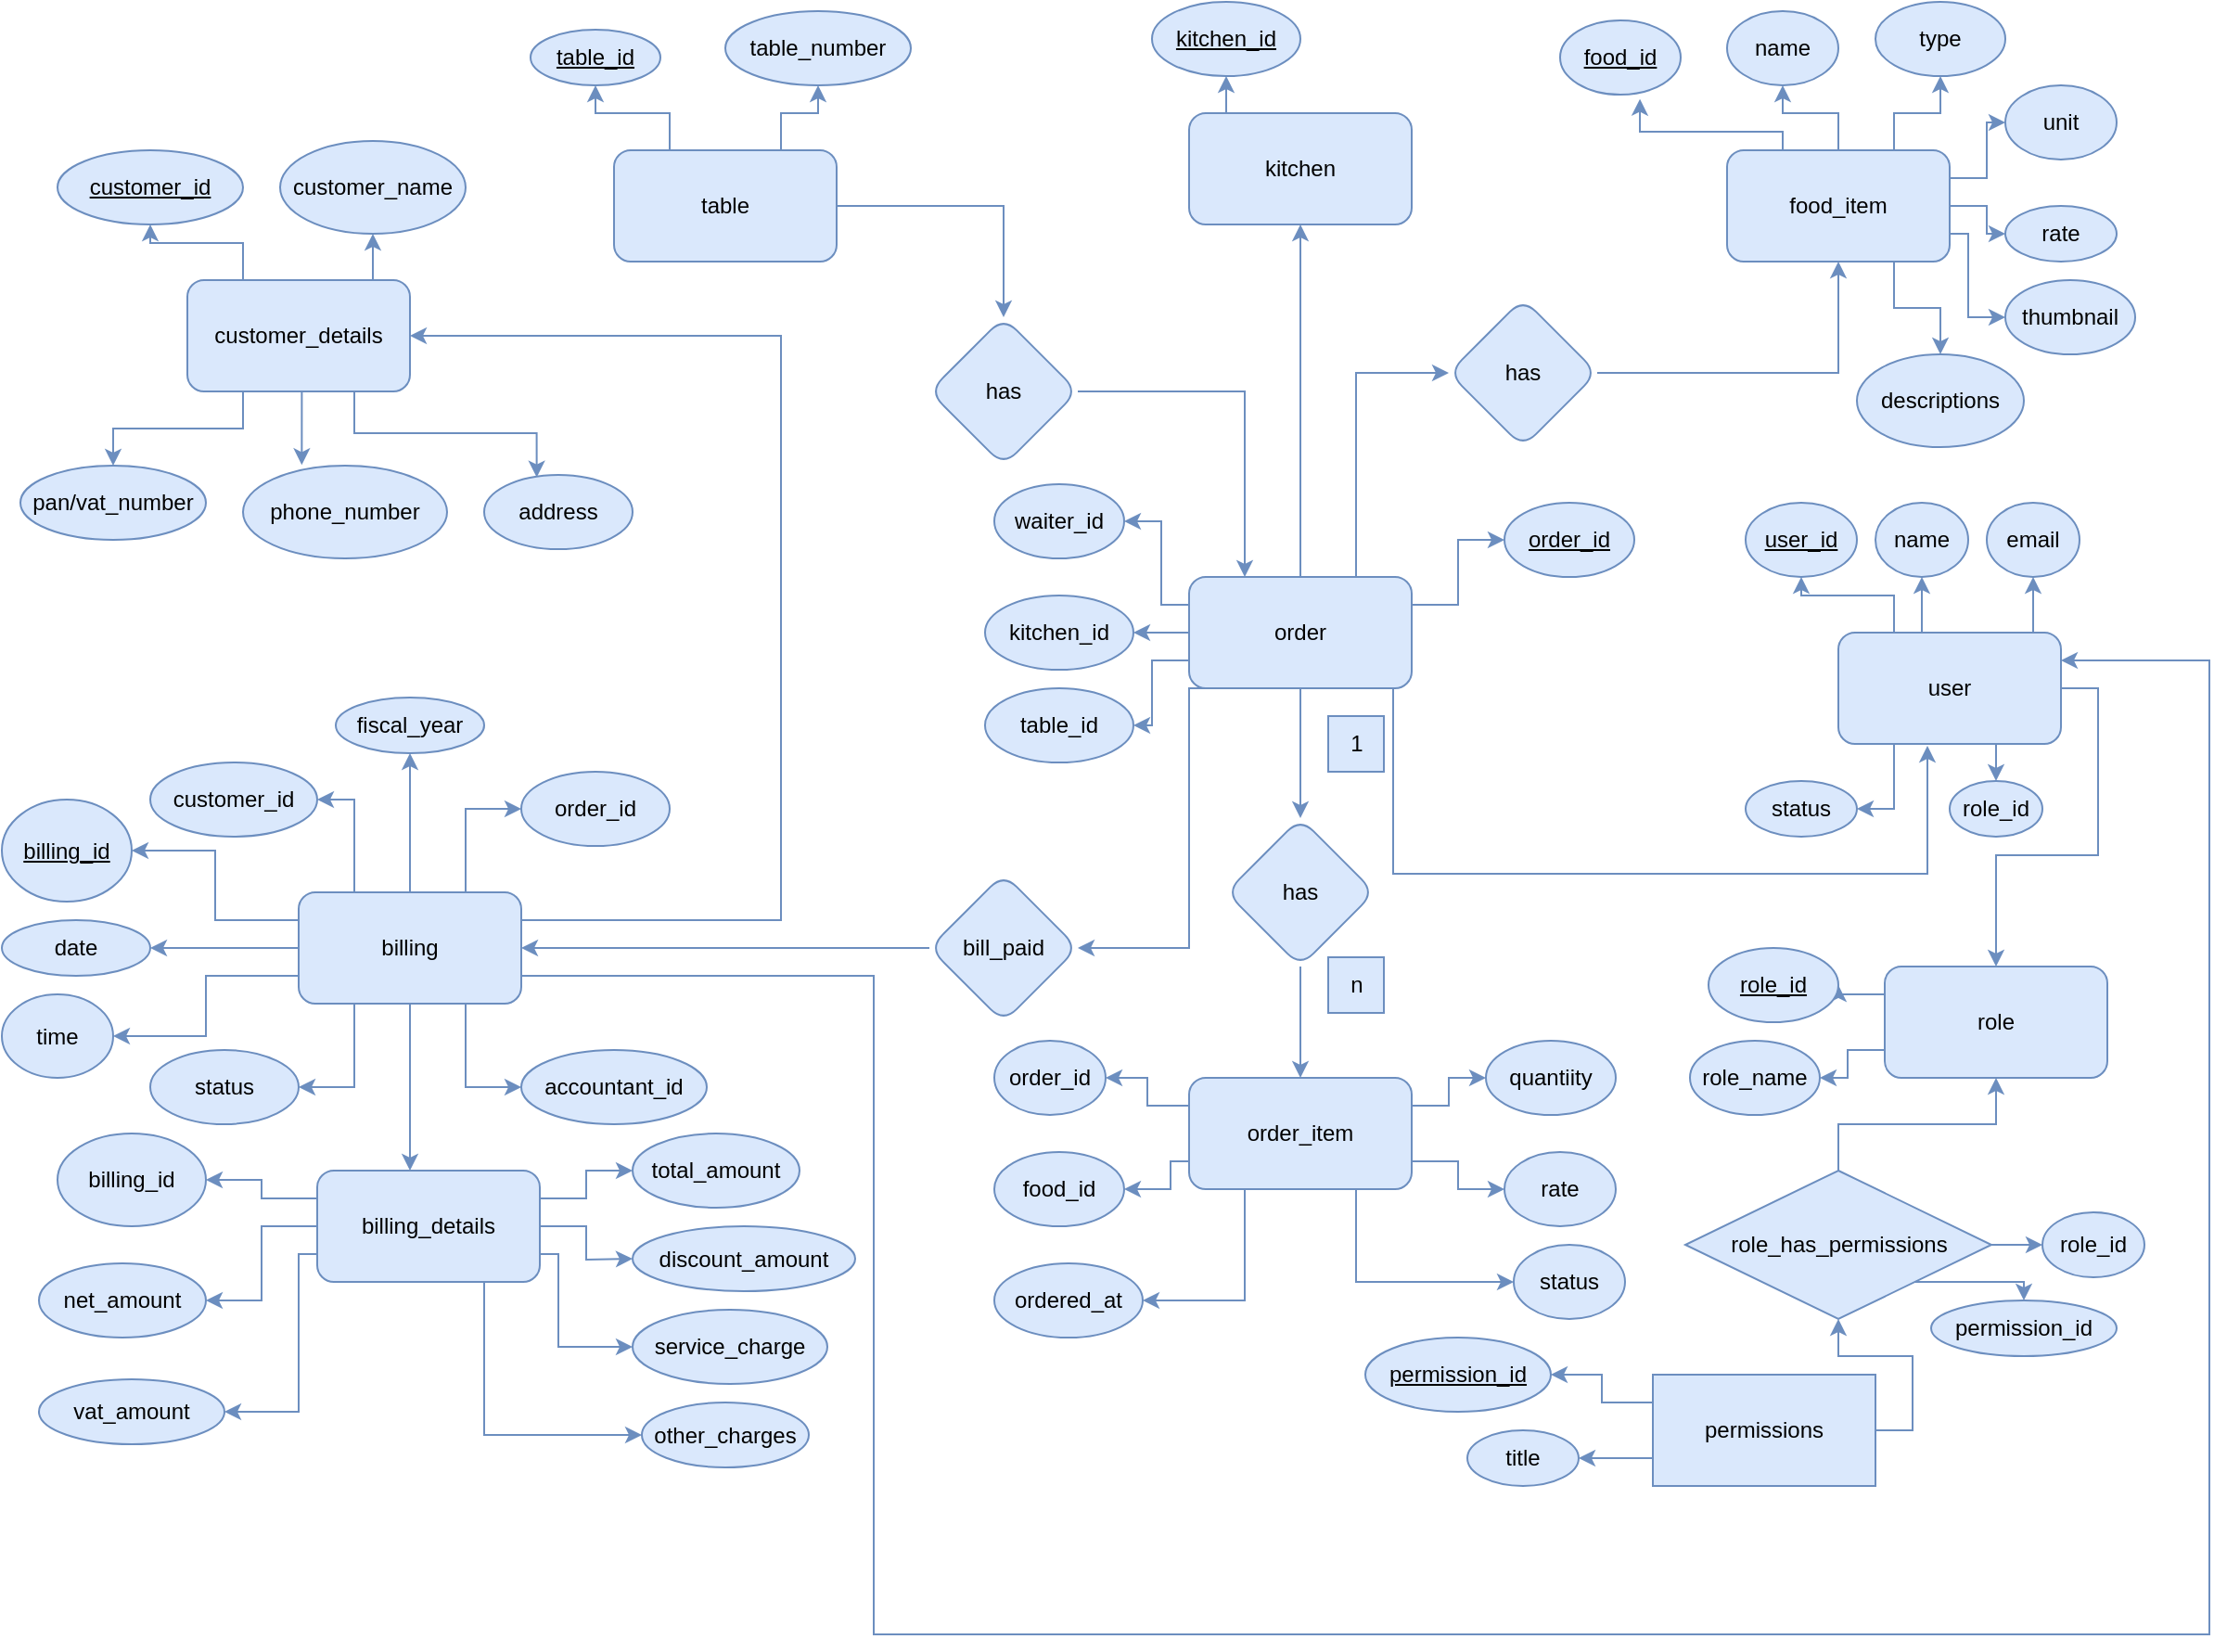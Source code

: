 <mxfile version="20.6.0" type="github"><diagram id="MU0XNPuz03v-XA5xe_xy" name="Page-1"><mxGraphModel dx="1108" dy="460" grid="1" gridSize="10" guides="1" tooltips="1" connect="1" arrows="1" fold="1" page="1" pageScale="1" pageWidth="1600" pageHeight="1200" math="0" shadow="0"><root><mxCell id="0"/><mxCell id="1" parent="0"/><mxCell id="Fu2pBDWfInjRwk7m9UUe-51" value="" style="edgeStyle=orthogonalEdgeStyle;rounded=0;orthogonalLoop=1;jettySize=auto;html=1;fillColor=#dae8fc;strokeColor=#6C8EBF;fontColor=#000000;" parent="1" source="Fu2pBDWfInjRwk7m9UUe-4" target="Fu2pBDWfInjRwk7m9UUe-50" edge="1"><mxGeometry relative="1" as="geometry"/></mxCell><mxCell id="Fu2pBDWfInjRwk7m9UUe-151" style="edgeStyle=orthogonalEdgeStyle;rounded=0;orthogonalLoop=1;jettySize=auto;html=1;exitX=0.25;exitY=0;exitDx=0;exitDy=0;entryX=0.5;entryY=1;entryDx=0;entryDy=0;fillColor=#dae8fc;strokeColor=#6C8EBF;fontColor=#000000;" parent="1" source="Fu2pBDWfInjRwk7m9UUe-4" target="Fu2pBDWfInjRwk7m9UUe-148" edge="1"><mxGeometry relative="1" as="geometry"/></mxCell><mxCell id="Fu2pBDWfInjRwk7m9UUe-154" style="edgeStyle=orthogonalEdgeStyle;rounded=0;orthogonalLoop=1;jettySize=auto;html=1;exitX=0.75;exitY=0;exitDx=0;exitDy=0;entryX=0.5;entryY=1;entryDx=0;entryDy=0;fillColor=#dae8fc;strokeColor=#6C8EBF;fontColor=#000000;" parent="1" source="Fu2pBDWfInjRwk7m9UUe-4" target="Fu2pBDWfInjRwk7m9UUe-150" edge="1"><mxGeometry relative="1" as="geometry"/></mxCell><mxCell id="Fu2pBDWfInjRwk7m9UUe-4" value="table" style="rounded=1;whiteSpace=wrap;html=1;fillColor=#dae8fc;strokeColor=#6C8EBF;fontColor=#000000;" parent="1" vertex="1"><mxGeometry x="540" y="290" width="120" height="60" as="geometry"/></mxCell><mxCell id="Fu2pBDWfInjRwk7m9UUe-156" style="edgeStyle=orthogonalEdgeStyle;rounded=0;orthogonalLoop=1;jettySize=auto;html=1;exitX=0.25;exitY=0;exitDx=0;exitDy=0;entryX=0.5;entryY=1;entryDx=0;entryDy=0;fillColor=#dae8fc;strokeColor=#6C8EBF;fontColor=#000000;" parent="1" source="Fu2pBDWfInjRwk7m9UUe-5" target="Fu2pBDWfInjRwk7m9UUe-155" edge="1"><mxGeometry relative="1" as="geometry"/></mxCell><mxCell id="Fu2pBDWfInjRwk7m9UUe-5" value="kitchen" style="rounded=1;whiteSpace=wrap;html=1;fillColor=#dae8fc;strokeColor=#6C8EBF;fontColor=#000000;" parent="1" vertex="1"><mxGeometry x="850" y="270" width="120" height="60" as="geometry"/></mxCell><mxCell id="Fu2pBDWfInjRwk7m9UUe-164" style="edgeStyle=orthogonalEdgeStyle;rounded=0;orthogonalLoop=1;jettySize=auto;html=1;exitX=0.25;exitY=0;exitDx=0;exitDy=0;entryX=0.662;entryY=1.058;entryDx=0;entryDy=0;entryPerimeter=0;fillColor=#dae8fc;strokeColor=#6C8EBF;fontColor=#000000;" parent="1" source="Fu2pBDWfInjRwk7m9UUe-6" target="Fu2pBDWfInjRwk7m9UUe-157" edge="1"><mxGeometry relative="1" as="geometry"><Array as="points"><mxPoint x="1170" y="280"/><mxPoint x="1093" y="280"/></Array></mxGeometry></mxCell><mxCell id="Fu2pBDWfInjRwk7m9UUe-166" style="edgeStyle=orthogonalEdgeStyle;rounded=0;orthogonalLoop=1;jettySize=auto;html=1;exitX=0.5;exitY=0;exitDx=0;exitDy=0;entryX=0.5;entryY=1;entryDx=0;entryDy=0;fillColor=#dae8fc;strokeColor=#6C8EBF;fontColor=#000000;" parent="1" source="Fu2pBDWfInjRwk7m9UUe-6" target="Fu2pBDWfInjRwk7m9UUe-158" edge="1"><mxGeometry relative="1" as="geometry"/></mxCell><mxCell id="Fu2pBDWfInjRwk7m9UUe-167" style="edgeStyle=orthogonalEdgeStyle;rounded=0;orthogonalLoop=1;jettySize=auto;html=1;exitX=0.75;exitY=0;exitDx=0;exitDy=0;entryX=0.5;entryY=1;entryDx=0;entryDy=0;fillColor=#dae8fc;strokeColor=#6C8EBF;fontColor=#000000;" parent="1" source="Fu2pBDWfInjRwk7m9UUe-6" target="Fu2pBDWfInjRwk7m9UUe-159" edge="1"><mxGeometry relative="1" as="geometry"/></mxCell><mxCell id="Fu2pBDWfInjRwk7m9UUe-168" style="edgeStyle=orthogonalEdgeStyle;rounded=0;orthogonalLoop=1;jettySize=auto;html=1;exitX=1;exitY=0.25;exitDx=0;exitDy=0;entryX=0;entryY=0.5;entryDx=0;entryDy=0;fillColor=#dae8fc;strokeColor=#6C8EBF;fontColor=#000000;" parent="1" source="Fu2pBDWfInjRwk7m9UUe-6" target="Fu2pBDWfInjRwk7m9UUe-160" edge="1"><mxGeometry relative="1" as="geometry"/></mxCell><mxCell id="Fu2pBDWfInjRwk7m9UUe-169" style="edgeStyle=orthogonalEdgeStyle;rounded=0;orthogonalLoop=1;jettySize=auto;html=1;exitX=1;exitY=0.5;exitDx=0;exitDy=0;fillColor=#dae8fc;strokeColor=#6C8EBF;fontColor=#000000;" parent="1" source="Fu2pBDWfInjRwk7m9UUe-6" target="Fu2pBDWfInjRwk7m9UUe-161" edge="1"><mxGeometry relative="1" as="geometry"/></mxCell><mxCell id="Fu2pBDWfInjRwk7m9UUe-170" style="edgeStyle=orthogonalEdgeStyle;rounded=0;orthogonalLoop=1;jettySize=auto;html=1;exitX=1;exitY=0.75;exitDx=0;exitDy=0;entryX=0;entryY=0.5;entryDx=0;entryDy=0;fillColor=#dae8fc;strokeColor=#6C8EBF;fontColor=#000000;" parent="1" source="Fu2pBDWfInjRwk7m9UUe-6" target="Fu2pBDWfInjRwk7m9UUe-162" edge="1"><mxGeometry relative="1" as="geometry"><Array as="points"><mxPoint x="1270" y="335"/><mxPoint x="1270" y="380"/></Array></mxGeometry></mxCell><mxCell id="Fu2pBDWfInjRwk7m9UUe-171" style="edgeStyle=orthogonalEdgeStyle;rounded=0;orthogonalLoop=1;jettySize=auto;html=1;exitX=0.75;exitY=1;exitDx=0;exitDy=0;entryX=0.5;entryY=0;entryDx=0;entryDy=0;fillColor=#dae8fc;strokeColor=#6C8EBF;fontColor=#000000;" parent="1" source="Fu2pBDWfInjRwk7m9UUe-6" target="Fu2pBDWfInjRwk7m9UUe-163" edge="1"><mxGeometry relative="1" as="geometry"/></mxCell><mxCell id="Fu2pBDWfInjRwk7m9UUe-6" value="food_item" style="rounded=1;whiteSpace=wrap;html=1;fillColor=#dae8fc;strokeColor=#6C8EBF;fontColor=#000000;" parent="1" vertex="1"><mxGeometry x="1140" y="290" width="120" height="60" as="geometry"/></mxCell><mxCell id="Fu2pBDWfInjRwk7m9UUe-10" value="" style="edgeStyle=orthogonalEdgeStyle;rounded=0;orthogonalLoop=1;jettySize=auto;html=1;fillColor=#dae8fc;strokeColor=#6C8EBF;fontColor=#000000;" parent="1" source="Fu2pBDWfInjRwk7m9UUe-7" target="Fu2pBDWfInjRwk7m9UUe-9" edge="1"><mxGeometry relative="1" as="geometry"/></mxCell><mxCell id="Fu2pBDWfInjRwk7m9UUe-33" style="edgeStyle=orthogonalEdgeStyle;rounded=0;orthogonalLoop=1;jettySize=auto;html=1;exitX=0;exitY=0.25;exitDx=0;exitDy=0;entryX=1;entryY=0.5;entryDx=0;entryDy=0;fillColor=#dae8fc;strokeColor=#6C8EBF;fontColor=#000000;" parent="1" source="Fu2pBDWfInjRwk7m9UUe-7" target="Fu2pBDWfInjRwk7m9UUe-16" edge="1"><mxGeometry relative="1" as="geometry"><Array as="points"><mxPoint x="835" y="535"/><mxPoint x="835" y="490"/></Array></mxGeometry></mxCell><mxCell id="Fu2pBDWfInjRwk7m9UUe-34" style="edgeStyle=orthogonalEdgeStyle;rounded=0;orthogonalLoop=1;jettySize=auto;html=1;exitX=0;exitY=0.5;exitDx=0;exitDy=0;entryX=1;entryY=0.5;entryDx=0;entryDy=0;fillColor=#dae8fc;strokeColor=#6C8EBF;fontColor=#000000;" parent="1" source="Fu2pBDWfInjRwk7m9UUe-7" target="Fu2pBDWfInjRwk7m9UUe-15" edge="1"><mxGeometry relative="1" as="geometry"/></mxCell><mxCell id="Fu2pBDWfInjRwk7m9UUe-35" style="edgeStyle=orthogonalEdgeStyle;rounded=0;orthogonalLoop=1;jettySize=auto;html=1;exitX=0;exitY=0.75;exitDx=0;exitDy=0;entryX=1;entryY=0.5;entryDx=0;entryDy=0;fillColor=#dae8fc;strokeColor=#6C8EBF;fontColor=#000000;" parent="1" source="Fu2pBDWfInjRwk7m9UUe-7" target="Fu2pBDWfInjRwk7m9UUe-14" edge="1"><mxGeometry relative="1" as="geometry"/></mxCell><mxCell id="Fu2pBDWfInjRwk7m9UUe-39" style="edgeStyle=orthogonalEdgeStyle;rounded=0;orthogonalLoop=1;jettySize=auto;html=1;exitX=1;exitY=0.25;exitDx=0;exitDy=0;entryX=0;entryY=0.5;entryDx=0;entryDy=0;fillColor=#dae8fc;strokeColor=#6C8EBF;fontColor=#000000;" parent="1" source="Fu2pBDWfInjRwk7m9UUe-7" target="Fu2pBDWfInjRwk7m9UUe-38" edge="1"><mxGeometry relative="1" as="geometry"/></mxCell><mxCell id="Fu2pBDWfInjRwk7m9UUe-44" style="edgeStyle=orthogonalEdgeStyle;rounded=0;orthogonalLoop=1;jettySize=auto;html=1;exitX=0.5;exitY=0;exitDx=0;exitDy=0;fillColor=#dae8fc;strokeColor=#6C8EBF;fontColor=#000000;" parent="1" source="Fu2pBDWfInjRwk7m9UUe-7" target="Fu2pBDWfInjRwk7m9UUe-5" edge="1"><mxGeometry relative="1" as="geometry"/></mxCell><mxCell id="Fu2pBDWfInjRwk7m9UUe-57" style="edgeStyle=orthogonalEdgeStyle;rounded=0;orthogonalLoop=1;jettySize=auto;html=1;exitX=0.75;exitY=0;exitDx=0;exitDy=0;fillColor=#dae8fc;strokeColor=#6C8EBF;fontColor=#000000;" parent="1" source="Fu2pBDWfInjRwk7m9UUe-7" target="Fu2pBDWfInjRwk7m9UUe-55" edge="1"><mxGeometry relative="1" as="geometry"><Array as="points"><mxPoint x="940" y="410"/></Array></mxGeometry></mxCell><mxCell id="Fu2pBDWfInjRwk7m9UUe-59" style="edgeStyle=orthogonalEdgeStyle;rounded=0;orthogonalLoop=1;jettySize=auto;html=1;exitX=0.75;exitY=1;exitDx=0;exitDy=0;entryX=0.4;entryY=1.017;entryDx=0;entryDy=0;entryPerimeter=0;fillColor=#dae8fc;strokeColor=#6C8EBF;fontColor=#000000;" parent="1" source="Fu2pBDWfInjRwk7m9UUe-7" target="Fu2pBDWfInjRwk7m9UUe-46" edge="1"><mxGeometry relative="1" as="geometry"><Array as="points"><mxPoint x="960" y="580"/><mxPoint x="960" y="680"/><mxPoint x="1248" y="680"/></Array></mxGeometry></mxCell><mxCell id="Fu2pBDWfInjRwk7m9UUe-89" style="edgeStyle=orthogonalEdgeStyle;rounded=0;orthogonalLoop=1;jettySize=auto;html=1;exitX=0.25;exitY=1;exitDx=0;exitDy=0;entryX=1;entryY=0.5;entryDx=0;entryDy=0;fillColor=#dae8fc;strokeColor=#6C8EBF;fontColor=#000000;" parent="1" source="Fu2pBDWfInjRwk7m9UUe-7" target="Fu2pBDWfInjRwk7m9UUe-87" edge="1"><mxGeometry relative="1" as="geometry"><Array as="points"><mxPoint x="850" y="580"/><mxPoint x="850" y="720"/></Array></mxGeometry></mxCell><mxCell id="Fu2pBDWfInjRwk7m9UUe-7" value="order" style="rounded=1;whiteSpace=wrap;html=1;fillColor=#dae8fc;strokeColor=#6C8EBF;fontColor=#000000;" parent="1" vertex="1"><mxGeometry x="850" y="520" width="120" height="60" as="geometry"/></mxCell><mxCell id="Fu2pBDWfInjRwk7m9UUe-25" style="edgeStyle=orthogonalEdgeStyle;rounded=0;orthogonalLoop=1;jettySize=auto;html=1;exitX=0;exitY=0.25;exitDx=0;exitDy=0;entryX=1;entryY=0.5;entryDx=0;entryDy=0;fillColor=#dae8fc;strokeColor=#6C8EBF;fontColor=#000000;" parent="1" source="Fu2pBDWfInjRwk7m9UUe-8" target="Fu2pBDWfInjRwk7m9UUe-19" edge="1"><mxGeometry relative="1" as="geometry"/></mxCell><mxCell id="Fu2pBDWfInjRwk7m9UUe-28" style="edgeStyle=orthogonalEdgeStyle;rounded=0;orthogonalLoop=1;jettySize=auto;html=1;exitX=0;exitY=0.75;exitDx=0;exitDy=0;entryX=1;entryY=0.5;entryDx=0;entryDy=0;fillColor=#dae8fc;strokeColor=#6C8EBF;fontColor=#000000;" parent="1" source="Fu2pBDWfInjRwk7m9UUe-8" target="Fu2pBDWfInjRwk7m9UUe-20" edge="1"><mxGeometry relative="1" as="geometry"><Array as="points"><mxPoint x="840" y="835"/><mxPoint x="840" y="850"/></Array></mxGeometry></mxCell><mxCell id="Fu2pBDWfInjRwk7m9UUe-29" style="edgeStyle=orthogonalEdgeStyle;rounded=0;orthogonalLoop=1;jettySize=auto;html=1;exitX=1;exitY=0.25;exitDx=0;exitDy=0;entryX=0;entryY=0.5;entryDx=0;entryDy=0;fillColor=#dae8fc;strokeColor=#6C8EBF;fontColor=#000000;" parent="1" source="Fu2pBDWfInjRwk7m9UUe-8" target="Fu2pBDWfInjRwk7m9UUe-21" edge="1"><mxGeometry relative="1" as="geometry"/></mxCell><mxCell id="Fu2pBDWfInjRwk7m9UUe-32" style="edgeStyle=orthogonalEdgeStyle;rounded=0;orthogonalLoop=1;jettySize=auto;html=1;exitX=1;exitY=0.75;exitDx=0;exitDy=0;entryX=0;entryY=0.5;entryDx=0;entryDy=0;fillColor=#dae8fc;strokeColor=#6C8EBF;fontColor=#000000;" parent="1" source="Fu2pBDWfInjRwk7m9UUe-8" target="Fu2pBDWfInjRwk7m9UUe-22" edge="1"><mxGeometry relative="1" as="geometry"/></mxCell><mxCell id="Fu2pBDWfInjRwk7m9UUe-81" style="edgeStyle=orthogonalEdgeStyle;rounded=0;orthogonalLoop=1;jettySize=auto;html=1;exitX=0.75;exitY=1;exitDx=0;exitDy=0;entryX=0;entryY=0.5;entryDx=0;entryDy=0;fillColor=#dae8fc;strokeColor=#6C8EBF;fontColor=#000000;" parent="1" source="Fu2pBDWfInjRwk7m9UUe-8" target="Fu2pBDWfInjRwk7m9UUe-80" edge="1"><mxGeometry relative="1" as="geometry"/></mxCell><mxCell id="Fu2pBDWfInjRwk7m9UUe-83" style="edgeStyle=orthogonalEdgeStyle;rounded=0;orthogonalLoop=1;jettySize=auto;html=1;exitX=0.25;exitY=1;exitDx=0;exitDy=0;entryX=1;entryY=0.5;entryDx=0;entryDy=0;fillColor=#dae8fc;strokeColor=#6C8EBF;fontColor=#000000;" parent="1" source="Fu2pBDWfInjRwk7m9UUe-8" target="Fu2pBDWfInjRwk7m9UUe-82" edge="1"><mxGeometry relative="1" as="geometry"/></mxCell><mxCell id="Fu2pBDWfInjRwk7m9UUe-8" value="order_item" style="rounded=1;whiteSpace=wrap;html=1;fillColor=#dae8fc;strokeColor=#6C8EBF;fontColor=#000000;" parent="1" vertex="1"><mxGeometry x="850" y="790" width="120" height="60" as="geometry"/></mxCell><mxCell id="Fu2pBDWfInjRwk7m9UUe-11" value="" style="edgeStyle=orthogonalEdgeStyle;rounded=0;orthogonalLoop=1;jettySize=auto;html=1;fillColor=#dae8fc;strokeColor=#6C8EBF;fontColor=#000000;" parent="1" source="Fu2pBDWfInjRwk7m9UUe-9" target="Fu2pBDWfInjRwk7m9UUe-8" edge="1"><mxGeometry relative="1" as="geometry"/></mxCell><mxCell id="Fu2pBDWfInjRwk7m9UUe-9" value="has" style="rhombus;whiteSpace=wrap;html=1;rounded=1;fillColor=#dae8fc;strokeColor=#6C8EBF;fontColor=#000000;" parent="1" vertex="1"><mxGeometry x="870" y="650" width="80" height="80" as="geometry"/></mxCell><mxCell id="Fu2pBDWfInjRwk7m9UUe-14" value="table_id" style="ellipse;whiteSpace=wrap;html=1;fillColor=#dae8fc;strokeColor=#6C8EBF;fontColor=#000000;" parent="1" vertex="1"><mxGeometry x="740" y="580" width="80" height="40" as="geometry"/></mxCell><mxCell id="Fu2pBDWfInjRwk7m9UUe-15" value="kitchen_id" style="ellipse;whiteSpace=wrap;html=1;fillColor=#dae8fc;strokeColor=#6C8EBF;fontColor=#000000;" parent="1" vertex="1"><mxGeometry x="740" y="530" width="80" height="40" as="geometry"/></mxCell><mxCell id="Fu2pBDWfInjRwk7m9UUe-16" value="waiter_id" style="ellipse;whiteSpace=wrap;html=1;fillColor=#dae8fc;strokeColor=#6C8EBF;fontColor=#000000;" parent="1" vertex="1"><mxGeometry x="745" y="470" width="70" height="40" as="geometry"/></mxCell><mxCell id="Fu2pBDWfInjRwk7m9UUe-19" value="order_id" style="ellipse;whiteSpace=wrap;html=1;fillColor=#dae8fc;strokeColor=#6C8EBF;fontColor=#000000;" parent="1" vertex="1"><mxGeometry x="745" y="770" width="60" height="40" as="geometry"/></mxCell><mxCell id="Fu2pBDWfInjRwk7m9UUe-20" value="food_id" style="ellipse;whiteSpace=wrap;html=1;fillColor=#dae8fc;strokeColor=#6C8EBF;fontColor=#000000;" parent="1" vertex="1"><mxGeometry x="745" y="830" width="70" height="40" as="geometry"/></mxCell><mxCell id="Fu2pBDWfInjRwk7m9UUe-21" value="quantiity" style="ellipse;whiteSpace=wrap;html=1;fillColor=#dae8fc;strokeColor=#6C8EBF;fontColor=#000000;" parent="1" vertex="1"><mxGeometry x="1010" y="770" width="70" height="40" as="geometry"/></mxCell><mxCell id="Fu2pBDWfInjRwk7m9UUe-22" value="rate" style="ellipse;whiteSpace=wrap;html=1;fillColor=#dae8fc;strokeColor=#6C8EBF;fontColor=#000000;" parent="1" vertex="1"><mxGeometry x="1020" y="830" width="60" height="40" as="geometry"/></mxCell><mxCell id="Fu2pBDWfInjRwk7m9UUe-23" value="1" style="text;html=1;align=center;verticalAlign=middle;resizable=0;points=[];autosize=1;strokeColor=#6C8EBF;fillColor=#dae8fc;fontColor=#000000;" parent="1" vertex="1"><mxGeometry x="925" y="595" width="30" height="30" as="geometry"/></mxCell><mxCell id="Fu2pBDWfInjRwk7m9UUe-24" value="n" style="text;html=1;align=center;verticalAlign=middle;resizable=0;points=[];autosize=1;strokeColor=#6C8EBF;fillColor=#dae8fc;fontColor=#000000;" parent="1" vertex="1"><mxGeometry x="925" y="725" width="30" height="30" as="geometry"/></mxCell><mxCell id="Fu2pBDWfInjRwk7m9UUe-38" value="&lt;u&gt;order_id&lt;/u&gt;" style="ellipse;whiteSpace=wrap;html=1;fillColor=#dae8fc;strokeColor=#6C8EBF;fontColor=#000000;" parent="1" vertex="1"><mxGeometry x="1020" y="480" width="70" height="40" as="geometry"/></mxCell><mxCell id="Fu2pBDWfInjRwk7m9UUe-66" style="edgeStyle=orthogonalEdgeStyle;rounded=0;orthogonalLoop=1;jettySize=auto;html=1;exitX=0.25;exitY=0;exitDx=0;exitDy=0;entryX=0.5;entryY=1;entryDx=0;entryDy=0;fillColor=#dae8fc;strokeColor=#6C8EBF;fontColor=#000000;" parent="1" source="Fu2pBDWfInjRwk7m9UUe-46" target="Fu2pBDWfInjRwk7m9UUe-60" edge="1"><mxGeometry relative="1" as="geometry"/></mxCell><mxCell id="Fu2pBDWfInjRwk7m9UUe-67" style="edgeStyle=orthogonalEdgeStyle;rounded=0;orthogonalLoop=1;jettySize=auto;html=1;exitX=0.5;exitY=0;exitDx=0;exitDy=0;entryX=0.5;entryY=1;entryDx=0;entryDy=0;fillColor=#dae8fc;strokeColor=#6C8EBF;fontColor=#000000;" parent="1" source="Fu2pBDWfInjRwk7m9UUe-46" target="Fu2pBDWfInjRwk7m9UUe-61" edge="1"><mxGeometry relative="1" as="geometry"/></mxCell><mxCell id="Fu2pBDWfInjRwk7m9UUe-68" style="edgeStyle=orthogonalEdgeStyle;rounded=0;orthogonalLoop=1;jettySize=auto;html=1;exitX=0.75;exitY=0;exitDx=0;exitDy=0;entryX=0.5;entryY=1;entryDx=0;entryDy=0;fillColor=#dae8fc;strokeColor=#6C8EBF;fontColor=#000000;" parent="1" source="Fu2pBDWfInjRwk7m9UUe-46" target="Fu2pBDWfInjRwk7m9UUe-62" edge="1"><mxGeometry relative="1" as="geometry"/></mxCell><mxCell id="Fu2pBDWfInjRwk7m9UUe-69" style="edgeStyle=orthogonalEdgeStyle;rounded=0;orthogonalLoop=1;jettySize=auto;html=1;exitX=0.75;exitY=1;exitDx=0;exitDy=0;entryX=0.5;entryY=0;entryDx=0;entryDy=0;fillColor=#dae8fc;strokeColor=#6C8EBF;fontColor=#000000;" parent="1" source="Fu2pBDWfInjRwk7m9UUe-46" target="Fu2pBDWfInjRwk7m9UUe-65" edge="1"><mxGeometry relative="1" as="geometry"/></mxCell><mxCell id="Fu2pBDWfInjRwk7m9UUe-71" style="edgeStyle=orthogonalEdgeStyle;rounded=0;orthogonalLoop=1;jettySize=auto;html=1;exitX=0.25;exitY=1;exitDx=0;exitDy=0;entryX=1;entryY=0.5;entryDx=0;entryDy=0;fillColor=#dae8fc;strokeColor=#6C8EBF;fontColor=#000000;" parent="1" source="Fu2pBDWfInjRwk7m9UUe-46" target="Fu2pBDWfInjRwk7m9UUe-64" edge="1"><mxGeometry relative="1" as="geometry"/></mxCell><mxCell id="Fu2pBDWfInjRwk7m9UUe-79" style="edgeStyle=orthogonalEdgeStyle;rounded=0;orthogonalLoop=1;jettySize=auto;html=1;exitX=1;exitY=0.5;exitDx=0;exitDy=0;entryX=0.5;entryY=0;entryDx=0;entryDy=0;fillColor=#dae8fc;strokeColor=#6C8EBF;fontColor=#000000;" parent="1" source="Fu2pBDWfInjRwk7m9UUe-46" target="Fu2pBDWfInjRwk7m9UUe-72" edge="1"><mxGeometry relative="1" as="geometry"/></mxCell><mxCell id="Fu2pBDWfInjRwk7m9UUe-46" value="user" style="rounded=1;whiteSpace=wrap;html=1;fillColor=#dae8fc;strokeColor=#6C8EBF;fontColor=#000000;" parent="1" vertex="1"><mxGeometry x="1200" y="550" width="120" height="60" as="geometry"/></mxCell><mxCell id="Fu2pBDWfInjRwk7m9UUe-52" style="edgeStyle=orthogonalEdgeStyle;rounded=0;orthogonalLoop=1;jettySize=auto;html=1;exitX=1;exitY=0.5;exitDx=0;exitDy=0;entryX=0.25;entryY=0;entryDx=0;entryDy=0;fillColor=#dae8fc;strokeColor=#6C8EBF;fontColor=#000000;" parent="1" source="Fu2pBDWfInjRwk7m9UUe-50" target="Fu2pBDWfInjRwk7m9UUe-7" edge="1"><mxGeometry relative="1" as="geometry"/></mxCell><mxCell id="Fu2pBDWfInjRwk7m9UUe-50" value="has" style="rhombus;whiteSpace=wrap;html=1;rounded=1;fillColor=#dae8fc;strokeColor=#6C8EBF;fontColor=#000000;" parent="1" vertex="1"><mxGeometry x="710" y="380" width="80" height="80" as="geometry"/></mxCell><mxCell id="Fu2pBDWfInjRwk7m9UUe-58" style="edgeStyle=orthogonalEdgeStyle;rounded=0;orthogonalLoop=1;jettySize=auto;html=1;exitX=1;exitY=0.5;exitDx=0;exitDy=0;fillColor=#dae8fc;strokeColor=#6C8EBF;fontColor=#000000;" parent="1" source="Fu2pBDWfInjRwk7m9UUe-55" target="Fu2pBDWfInjRwk7m9UUe-6" edge="1"><mxGeometry relative="1" as="geometry"/></mxCell><mxCell id="Fu2pBDWfInjRwk7m9UUe-55" value="has" style="rhombus;whiteSpace=wrap;html=1;rounded=1;fillColor=#dae8fc;strokeColor=#6C8EBF;fontColor=#000000;" parent="1" vertex="1"><mxGeometry x="990" y="370" width="80" height="80" as="geometry"/></mxCell><mxCell id="Fu2pBDWfInjRwk7m9UUe-60" value="&lt;u&gt;user_id&lt;/u&gt;" style="ellipse;whiteSpace=wrap;html=1;fillColor=#dae8fc;strokeColor=#6C8EBF;fontColor=#000000;" parent="1" vertex="1"><mxGeometry x="1150" y="480" width="60" height="40" as="geometry"/></mxCell><mxCell id="Fu2pBDWfInjRwk7m9UUe-61" value="name" style="ellipse;whiteSpace=wrap;html=1;fillColor=#dae8fc;strokeColor=#6C8EBF;fontColor=#000000;" parent="1" vertex="1"><mxGeometry x="1220" y="480" width="50" height="40" as="geometry"/></mxCell><mxCell id="Fu2pBDWfInjRwk7m9UUe-62" value="email" style="ellipse;whiteSpace=wrap;html=1;fillColor=#dae8fc;strokeColor=#6C8EBF;fontColor=#000000;" parent="1" vertex="1"><mxGeometry x="1280" y="480" width="50" height="40" as="geometry"/></mxCell><mxCell id="Fu2pBDWfInjRwk7m9UUe-64" value="status" style="ellipse;whiteSpace=wrap;html=1;fillColor=#dae8fc;strokeColor=#6C8EBF;fontColor=#000000;" parent="1" vertex="1"><mxGeometry x="1150" y="630" width="60" height="30" as="geometry"/></mxCell><mxCell id="Fu2pBDWfInjRwk7m9UUe-65" value="role_id" style="ellipse;whiteSpace=wrap;html=1;fillColor=#dae8fc;strokeColor=#6C8EBF;fontColor=#000000;" parent="1" vertex="1"><mxGeometry x="1260" y="630" width="50" height="30" as="geometry"/></mxCell><mxCell id="Fu2pBDWfInjRwk7m9UUe-75" style="edgeStyle=orthogonalEdgeStyle;rounded=0;orthogonalLoop=1;jettySize=auto;html=1;exitX=0;exitY=0.25;exitDx=0;exitDy=0;entryX=1;entryY=0.5;entryDx=0;entryDy=0;fillColor=#dae8fc;strokeColor=#6C8EBF;fontColor=#000000;" parent="1" source="Fu2pBDWfInjRwk7m9UUe-72" target="Fu2pBDWfInjRwk7m9UUe-73" edge="1"><mxGeometry relative="1" as="geometry"/></mxCell><mxCell id="Fu2pBDWfInjRwk7m9UUe-77" style="edgeStyle=orthogonalEdgeStyle;rounded=0;orthogonalLoop=1;jettySize=auto;html=1;exitX=0;exitY=0.75;exitDx=0;exitDy=0;fillColor=#dae8fc;strokeColor=#6C8EBF;fontColor=#000000;" parent="1" source="Fu2pBDWfInjRwk7m9UUe-72" target="Fu2pBDWfInjRwk7m9UUe-74" edge="1"><mxGeometry relative="1" as="geometry"/></mxCell><mxCell id="Fu2pBDWfInjRwk7m9UUe-72" value="role" style="rounded=1;whiteSpace=wrap;html=1;fillColor=#dae8fc;strokeColor=#6C8EBF;fontColor=#000000;" parent="1" vertex="1"><mxGeometry x="1225" y="730" width="120" height="60" as="geometry"/></mxCell><mxCell id="Fu2pBDWfInjRwk7m9UUe-73" value="&lt;u&gt;role_id&lt;/u&gt;" style="ellipse;whiteSpace=wrap;html=1;fillColor=#dae8fc;strokeColor=#6C8EBF;fontColor=#000000;" parent="1" vertex="1"><mxGeometry x="1130" y="720" width="70" height="40" as="geometry"/></mxCell><mxCell id="Fu2pBDWfInjRwk7m9UUe-74" value="role_name" style="ellipse;whiteSpace=wrap;html=1;fillColor=#dae8fc;strokeColor=#6C8EBF;fontColor=#000000;" parent="1" vertex="1"><mxGeometry x="1120" y="770" width="70" height="40" as="geometry"/></mxCell><mxCell id="Fu2pBDWfInjRwk7m9UUe-80" value="status" style="ellipse;whiteSpace=wrap;html=1;fillColor=#dae8fc;strokeColor=#6C8EBF;fontColor=#000000;" parent="1" vertex="1"><mxGeometry x="1025" y="880" width="60" height="40" as="geometry"/></mxCell><mxCell id="Fu2pBDWfInjRwk7m9UUe-82" value="ordered_at" style="ellipse;whiteSpace=wrap;html=1;fillColor=#dae8fc;strokeColor=#6C8EBF;fontColor=#000000;" parent="1" vertex="1"><mxGeometry x="745" y="890" width="80" height="40" as="geometry"/></mxCell><mxCell id="Fu2pBDWfInjRwk7m9UUe-102" style="edgeStyle=orthogonalEdgeStyle;rounded=0;orthogonalLoop=1;jettySize=auto;html=1;exitX=0.75;exitY=0;exitDx=0;exitDy=0;entryX=0;entryY=0.5;entryDx=0;entryDy=0;fillColor=#dae8fc;strokeColor=#6C8EBF;fontColor=#000000;" parent="1" source="Fu2pBDWfInjRwk7m9UUe-84" target="Fu2pBDWfInjRwk7m9UUe-91" edge="1"><mxGeometry relative="1" as="geometry"/></mxCell><mxCell id="Fu2pBDWfInjRwk7m9UUe-105" style="edgeStyle=orthogonalEdgeStyle;rounded=0;orthogonalLoop=1;jettySize=auto;html=1;exitX=0.75;exitY=1;exitDx=0;exitDy=0;entryX=0;entryY=0.5;entryDx=0;entryDy=0;fillColor=#dae8fc;strokeColor=#6C8EBF;fontColor=#000000;" parent="1" source="Fu2pBDWfInjRwk7m9UUe-84" target="Fu2pBDWfInjRwk7m9UUe-104" edge="1"><mxGeometry relative="1" as="geometry"/></mxCell><mxCell id="Fu2pBDWfInjRwk7m9UUe-106" style="edgeStyle=orthogonalEdgeStyle;rounded=0;orthogonalLoop=1;jettySize=auto;html=1;exitX=0.25;exitY=1;exitDx=0;exitDy=0;entryX=1;entryY=0.5;entryDx=0;entryDy=0;fillColor=#dae8fc;strokeColor=#6C8EBF;fontColor=#000000;" parent="1" source="Fu2pBDWfInjRwk7m9UUe-84" target="Fu2pBDWfInjRwk7m9UUe-101" edge="1"><mxGeometry relative="1" as="geometry"/></mxCell><mxCell id="Fu2pBDWfInjRwk7m9UUe-112" style="edgeStyle=orthogonalEdgeStyle;rounded=0;orthogonalLoop=1;jettySize=auto;html=1;exitX=0.5;exitY=1;exitDx=0;exitDy=0;fillColor=#dae8fc;strokeColor=#6C8EBF;fontColor=#000000;" parent="1" source="Fu2pBDWfInjRwk7m9UUe-84" target="Fu2pBDWfInjRwk7m9UUe-107" edge="1"><mxGeometry relative="1" as="geometry"><Array as="points"><mxPoint x="430" y="845"/><mxPoint x="430" y="845"/></Array></mxGeometry></mxCell><mxCell id="Fu2pBDWfInjRwk7m9UUe-114" style="edgeStyle=orthogonalEdgeStyle;rounded=0;orthogonalLoop=1;jettySize=auto;html=1;exitX=0.25;exitY=0;exitDx=0;exitDy=0;entryX=1;entryY=0.5;entryDx=0;entryDy=0;fillColor=#dae8fc;strokeColor=#6C8EBF;fontColor=#000000;" parent="1" source="Fu2pBDWfInjRwk7m9UUe-84" target="Fu2pBDWfInjRwk7m9UUe-92" edge="1"><mxGeometry relative="1" as="geometry"/></mxCell><mxCell id="Fu2pBDWfInjRwk7m9UUe-115" style="edgeStyle=orthogonalEdgeStyle;rounded=0;orthogonalLoop=1;jettySize=auto;html=1;exitX=0.5;exitY=0;exitDx=0;exitDy=0;entryX=0.5;entryY=1;entryDx=0;entryDy=0;fillColor=#dae8fc;strokeColor=#6C8EBF;fontColor=#000000;" parent="1" source="Fu2pBDWfInjRwk7m9UUe-84" target="Fu2pBDWfInjRwk7m9UUe-113" edge="1"><mxGeometry relative="1" as="geometry"/></mxCell><mxCell id="Fu2pBDWfInjRwk7m9UUe-118" style="edgeStyle=orthogonalEdgeStyle;rounded=0;orthogonalLoop=1;jettySize=auto;html=1;exitX=0;exitY=0.25;exitDx=0;exitDy=0;entryX=1;entryY=0.5;entryDx=0;entryDy=0;fillColor=#dae8fc;strokeColor=#6C8EBF;fontColor=#000000;" parent="1" source="Fu2pBDWfInjRwk7m9UUe-84" target="Fu2pBDWfInjRwk7m9UUe-117" edge="1"><mxGeometry relative="1" as="geometry"/></mxCell><mxCell id="Fu2pBDWfInjRwk7m9UUe-147" style="edgeStyle=orthogonalEdgeStyle;rounded=0;orthogonalLoop=1;jettySize=auto;html=1;exitX=1;exitY=0.25;exitDx=0;exitDy=0;entryX=1;entryY=0.5;entryDx=0;entryDy=0;fillColor=#dae8fc;strokeColor=#6C8EBF;fontColor=#000000;" parent="1" source="Fu2pBDWfInjRwk7m9UUe-84" target="Fu2pBDWfInjRwk7m9UUe-128" edge="1"><mxGeometry relative="1" as="geometry"><Array as="points"><mxPoint x="630" y="705"/><mxPoint x="630" y="390"/></Array></mxGeometry></mxCell><mxCell id="Fu2pBDWfInjRwk7m9UUe-193" style="edgeStyle=orthogonalEdgeStyle;rounded=0;orthogonalLoop=1;jettySize=auto;html=1;exitX=0;exitY=0.5;exitDx=0;exitDy=0;fillColor=#dae8fc;strokeColor=#6C8EBF;fontColor=#000000;" parent="1" source="Fu2pBDWfInjRwk7m9UUe-84" target="Fu2pBDWfInjRwk7m9UUe-190" edge="1"><mxGeometry relative="1" as="geometry"/></mxCell><mxCell id="Fu2pBDWfInjRwk7m9UUe-194" style="edgeStyle=orthogonalEdgeStyle;rounded=0;orthogonalLoop=1;jettySize=auto;html=1;exitX=0;exitY=0.75;exitDx=0;exitDy=0;entryX=1;entryY=0.5;entryDx=0;entryDy=0;fillColor=#dae8fc;strokeColor=#6C8EBF;fontColor=#000000;" parent="1" source="Fu2pBDWfInjRwk7m9UUe-84" target="Fu2pBDWfInjRwk7m9UUe-192" edge="1"><mxGeometry relative="1" as="geometry"/></mxCell><mxCell id="H1RIZbb_3mdPUyrXJv0u-2" style="edgeStyle=orthogonalEdgeStyle;rounded=0;orthogonalLoop=1;jettySize=auto;html=1;exitX=1;exitY=0.75;exitDx=0;exitDy=0;entryX=1;entryY=0.25;entryDx=0;entryDy=0;fontColor=#000000;strokeColor=#6C8EBF;" parent="1" source="Fu2pBDWfInjRwk7m9UUe-84" target="Fu2pBDWfInjRwk7m9UUe-46" edge="1"><mxGeometry relative="1" as="geometry"><Array as="points"><mxPoint x="680" y="735"/><mxPoint x="680" y="1090"/><mxPoint x="1400" y="1090"/><mxPoint x="1400" y="565"/></Array></mxGeometry></mxCell><mxCell id="Fu2pBDWfInjRwk7m9UUe-84" value="billing" style="rounded=1;whiteSpace=wrap;html=1;fillColor=#dae8fc;strokeColor=#6C8EBF;fontColor=#000000;" parent="1" vertex="1"><mxGeometry x="370" y="690" width="120" height="60" as="geometry"/></mxCell><mxCell id="Fu2pBDWfInjRwk7m9UUe-90" style="edgeStyle=orthogonalEdgeStyle;rounded=0;orthogonalLoop=1;jettySize=auto;html=1;exitX=0;exitY=0.5;exitDx=0;exitDy=0;entryX=1;entryY=0.5;entryDx=0;entryDy=0;fillColor=#dae8fc;strokeColor=#6C8EBF;fontColor=#000000;" parent="1" source="Fu2pBDWfInjRwk7m9UUe-87" target="Fu2pBDWfInjRwk7m9UUe-84" edge="1"><mxGeometry relative="1" as="geometry"><mxPoint x="580" y="715" as="sourcePoint"/></mxGeometry></mxCell><mxCell id="Fu2pBDWfInjRwk7m9UUe-87" value="bill_paid" style="rhombus;whiteSpace=wrap;html=1;rounded=1;fillColor=#dae8fc;strokeColor=#6C8EBF;fontColor=#000000;" parent="1" vertex="1"><mxGeometry x="710" y="680" width="80" height="80" as="geometry"/></mxCell><mxCell id="Fu2pBDWfInjRwk7m9UUe-91" value="order_id" style="ellipse;whiteSpace=wrap;html=1;fillColor=#dae8fc;strokeColor=#6C8EBF;fontColor=#000000;" parent="1" vertex="1"><mxGeometry x="490" y="625" width="80" height="40" as="geometry"/></mxCell><mxCell id="Fu2pBDWfInjRwk7m9UUe-92" value="customer_id" style="ellipse;whiteSpace=wrap;html=1;fillColor=#dae8fc;strokeColor=#6C8EBF;fontColor=#000000;" parent="1" vertex="1"><mxGeometry x="290" y="620" width="90" height="40" as="geometry"/></mxCell><mxCell id="Fu2pBDWfInjRwk7m9UUe-93" value="total_amount" style="ellipse;whiteSpace=wrap;html=1;fillColor=#dae8fc;strokeColor=#6C8EBF;fontColor=#000000;" parent="1" vertex="1"><mxGeometry x="550" y="820" width="90" height="40" as="geometry"/></mxCell><mxCell id="Fu2pBDWfInjRwk7m9UUe-94" value="discount_amount" style="ellipse;whiteSpace=wrap;html=1;fillColor=#dae8fc;strokeColor=#6C8EBF;fontColor=#000000;" parent="1" vertex="1"><mxGeometry x="550" y="870" width="120" height="35" as="geometry"/></mxCell><mxCell id="Fu2pBDWfInjRwk7m9UUe-95" value="service_charge" style="ellipse;whiteSpace=wrap;html=1;fillColor=#dae8fc;strokeColor=#6C8EBF;fontColor=#000000;" parent="1" vertex="1"><mxGeometry x="550" y="915" width="105" height="40" as="geometry"/></mxCell><mxCell id="Fu2pBDWfInjRwk7m9UUe-96" value="vat_amount" style="ellipse;whiteSpace=wrap;html=1;fillColor=#dae8fc;strokeColor=#6C8EBF;fontColor=#000000;" parent="1" vertex="1"><mxGeometry x="230" y="952.5" width="100" height="35" as="geometry"/></mxCell><mxCell id="Fu2pBDWfInjRwk7m9UUe-97" value="other_charges" style="ellipse;whiteSpace=wrap;html=1;fillColor=#dae8fc;strokeColor=#6C8EBF;fontColor=#000000;" parent="1" vertex="1"><mxGeometry x="555" y="965" width="90" height="35" as="geometry"/></mxCell><mxCell id="Fu2pBDWfInjRwk7m9UUe-98" value="net_amount" style="ellipse;whiteSpace=wrap;html=1;fillColor=#dae8fc;strokeColor=#6C8EBF;fontColor=#000000;" parent="1" vertex="1"><mxGeometry x="230" y="890" width="90" height="40" as="geometry"/></mxCell><mxCell id="Fu2pBDWfInjRwk7m9UUe-101" value="status" style="ellipse;whiteSpace=wrap;html=1;fillColor=#dae8fc;strokeColor=#6C8EBF;fontColor=#000000;" parent="1" vertex="1"><mxGeometry x="290" y="775" width="80" height="40" as="geometry"/></mxCell><mxCell id="Fu2pBDWfInjRwk7m9UUe-104" value="accountant_id" style="ellipse;whiteSpace=wrap;html=1;fillColor=#dae8fc;strokeColor=#6C8EBF;fontColor=#000000;" parent="1" vertex="1"><mxGeometry x="490" y="775" width="100" height="40" as="geometry"/></mxCell><mxCell id="Fu2pBDWfInjRwk7m9UUe-119" style="edgeStyle=orthogonalEdgeStyle;rounded=0;orthogonalLoop=1;jettySize=auto;html=1;exitX=0;exitY=0.25;exitDx=0;exitDy=0;entryX=1;entryY=0.5;entryDx=0;entryDy=0;fillColor=#dae8fc;strokeColor=#6C8EBF;fontColor=#000000;" parent="1" source="Fu2pBDWfInjRwk7m9UUe-107" target="Fu2pBDWfInjRwk7m9UUe-116" edge="1"><mxGeometry relative="1" as="geometry"/></mxCell><mxCell id="Fu2pBDWfInjRwk7m9UUe-120" style="edgeStyle=orthogonalEdgeStyle;rounded=0;orthogonalLoop=1;jettySize=auto;html=1;exitX=0;exitY=0.5;exitDx=0;exitDy=0;entryX=1;entryY=0.5;entryDx=0;entryDy=0;fillColor=#dae8fc;strokeColor=#6C8EBF;fontColor=#000000;" parent="1" source="Fu2pBDWfInjRwk7m9UUe-107" target="Fu2pBDWfInjRwk7m9UUe-98" edge="1"><mxGeometry relative="1" as="geometry"/></mxCell><mxCell id="Fu2pBDWfInjRwk7m9UUe-121" style="edgeStyle=orthogonalEdgeStyle;rounded=0;orthogonalLoop=1;jettySize=auto;html=1;exitX=0;exitY=0.75;exitDx=0;exitDy=0;entryX=1;entryY=0.5;entryDx=0;entryDy=0;fillColor=#dae8fc;strokeColor=#6C8EBF;fontColor=#000000;" parent="1" source="Fu2pBDWfInjRwk7m9UUe-107" target="Fu2pBDWfInjRwk7m9UUe-96" edge="1"><mxGeometry relative="1" as="geometry"><Array as="points"><mxPoint x="370" y="885"/><mxPoint x="370" y="970"/></Array></mxGeometry></mxCell><mxCell id="Fu2pBDWfInjRwk7m9UUe-123" style="edgeStyle=orthogonalEdgeStyle;rounded=0;orthogonalLoop=1;jettySize=auto;html=1;exitX=1;exitY=0.25;exitDx=0;exitDy=0;entryX=0;entryY=0.5;entryDx=0;entryDy=0;fillColor=#dae8fc;strokeColor=#6C8EBF;fontColor=#000000;" parent="1" source="Fu2pBDWfInjRwk7m9UUe-107" target="Fu2pBDWfInjRwk7m9UUe-93" edge="1"><mxGeometry relative="1" as="geometry"/></mxCell><mxCell id="Fu2pBDWfInjRwk7m9UUe-125" style="edgeStyle=orthogonalEdgeStyle;rounded=0;orthogonalLoop=1;jettySize=auto;html=1;exitX=1;exitY=0.5;exitDx=0;exitDy=0;entryX=0;entryY=0.5;entryDx=0;entryDy=0;fillColor=#dae8fc;strokeColor=#6C8EBF;fontColor=#000000;" parent="1" source="Fu2pBDWfInjRwk7m9UUe-107" edge="1"><mxGeometry relative="1" as="geometry"><mxPoint x="550" y="887.5" as="targetPoint"/></mxGeometry></mxCell><mxCell id="Fu2pBDWfInjRwk7m9UUe-126" style="edgeStyle=orthogonalEdgeStyle;rounded=0;orthogonalLoop=1;jettySize=auto;html=1;exitX=1;exitY=0.75;exitDx=0;exitDy=0;entryX=0;entryY=0.5;entryDx=0;entryDy=0;fillColor=#dae8fc;strokeColor=#6C8EBF;fontColor=#000000;" parent="1" source="Fu2pBDWfInjRwk7m9UUe-107" target="Fu2pBDWfInjRwk7m9UUe-95" edge="1"><mxGeometry relative="1" as="geometry"><Array as="points"><mxPoint x="510" y="885"/><mxPoint x="510" y="935"/></Array></mxGeometry></mxCell><mxCell id="Fu2pBDWfInjRwk7m9UUe-127" style="edgeStyle=orthogonalEdgeStyle;rounded=0;orthogonalLoop=1;jettySize=auto;html=1;exitX=0.75;exitY=1;exitDx=0;exitDy=0;entryX=0;entryY=0.5;entryDx=0;entryDy=0;fillColor=#dae8fc;strokeColor=#6C8EBF;fontColor=#000000;" parent="1" source="Fu2pBDWfInjRwk7m9UUe-107" target="Fu2pBDWfInjRwk7m9UUe-97" edge="1"><mxGeometry relative="1" as="geometry"/></mxCell><mxCell id="Fu2pBDWfInjRwk7m9UUe-107" value="billing_details" style="rounded=1;whiteSpace=wrap;html=1;fillColor=#dae8fc;strokeColor=#6C8EBF;fontColor=#000000;" parent="1" vertex="1"><mxGeometry x="380" y="840" width="120" height="60" as="geometry"/></mxCell><mxCell id="Fu2pBDWfInjRwk7m9UUe-113" value="fiscal_year" style="ellipse;whiteSpace=wrap;html=1;fillColor=#dae8fc;strokeColor=#6C8EBF;fontColor=#000000;" parent="1" vertex="1"><mxGeometry x="390" y="585" width="80" height="30" as="geometry"/></mxCell><mxCell id="Fu2pBDWfInjRwk7m9UUe-116" value="billing_id" style="ellipse;whiteSpace=wrap;html=1;fillColor=#dae8fc;strokeColor=#6C8EBF;fontColor=#000000;" parent="1" vertex="1"><mxGeometry x="240" y="820" width="80" height="50" as="geometry"/></mxCell><mxCell id="Fu2pBDWfInjRwk7m9UUe-117" value="&lt;u&gt;billing_id&lt;/u&gt;" style="ellipse;whiteSpace=wrap;html=1;fillColor=#dae8fc;strokeColor=#6C8EBF;fontColor=#000000;" parent="1" vertex="1"><mxGeometry x="210" y="640" width="70" height="55" as="geometry"/></mxCell><mxCell id="Fu2pBDWfInjRwk7m9UUe-135" style="edgeStyle=orthogonalEdgeStyle;rounded=0;orthogonalLoop=1;jettySize=auto;html=1;exitX=0.25;exitY=0;exitDx=0;exitDy=0;entryX=0.5;entryY=1;entryDx=0;entryDy=0;fillColor=#dae8fc;strokeColor=#6C8EBF;fontColor=#000000;" parent="1" source="Fu2pBDWfInjRwk7m9UUe-128" target="Fu2pBDWfInjRwk7m9UUe-129" edge="1"><mxGeometry relative="1" as="geometry"/></mxCell><mxCell id="Fu2pBDWfInjRwk7m9UUe-136" style="edgeStyle=orthogonalEdgeStyle;rounded=0;orthogonalLoop=1;jettySize=auto;html=1;exitX=0.75;exitY=0;exitDx=0;exitDy=0;entryX=0.5;entryY=1;entryDx=0;entryDy=0;fillColor=#dae8fc;strokeColor=#6C8EBF;fontColor=#000000;" parent="1" source="Fu2pBDWfInjRwk7m9UUe-128" target="Fu2pBDWfInjRwk7m9UUe-130" edge="1"><mxGeometry relative="1" as="geometry"/></mxCell><mxCell id="Fu2pBDWfInjRwk7m9UUe-137" style="edgeStyle=orthogonalEdgeStyle;rounded=0;orthogonalLoop=1;jettySize=auto;html=1;exitX=0.25;exitY=1;exitDx=0;exitDy=0;entryX=0.5;entryY=0;entryDx=0;entryDy=0;fillColor=#dae8fc;strokeColor=#6C8EBF;fontColor=#000000;" parent="1" source="Fu2pBDWfInjRwk7m9UUe-128" target="Fu2pBDWfInjRwk7m9UUe-133" edge="1"><mxGeometry relative="1" as="geometry"/></mxCell><mxCell id="Fu2pBDWfInjRwk7m9UUe-138" style="edgeStyle=orthogonalEdgeStyle;rounded=0;orthogonalLoop=1;jettySize=auto;html=1;exitX=0.5;exitY=1;exitDx=0;exitDy=0;entryX=0.288;entryY=-0.007;entryDx=0;entryDy=0;entryPerimeter=0;fillColor=#dae8fc;strokeColor=#6C8EBF;fontColor=#000000;" parent="1" source="Fu2pBDWfInjRwk7m9UUe-128" target="Fu2pBDWfInjRwk7m9UUe-131" edge="1"><mxGeometry relative="1" as="geometry"/></mxCell><mxCell id="Fu2pBDWfInjRwk7m9UUe-139" style="edgeStyle=orthogonalEdgeStyle;rounded=0;orthogonalLoop=1;jettySize=auto;html=1;exitX=0.75;exitY=1;exitDx=0;exitDy=0;entryX=0.354;entryY=0.033;entryDx=0;entryDy=0;entryPerimeter=0;fillColor=#dae8fc;strokeColor=#6C8EBF;fontColor=#000000;" parent="1" source="Fu2pBDWfInjRwk7m9UUe-128" target="Fu2pBDWfInjRwk7m9UUe-132" edge="1"><mxGeometry relative="1" as="geometry"/></mxCell><mxCell id="Fu2pBDWfInjRwk7m9UUe-128" value="customer_details" style="rounded=1;whiteSpace=wrap;html=1;fillColor=#dae8fc;strokeColor=#6C8EBF;fontColor=#000000;" parent="1" vertex="1"><mxGeometry x="310" y="360" width="120" height="60" as="geometry"/></mxCell><mxCell id="Fu2pBDWfInjRwk7m9UUe-129" value="&lt;u&gt;customer_id&lt;/u&gt;" style="ellipse;whiteSpace=wrap;html=1;fillColor=#dae8fc;strokeColor=#6C8EBF;fontColor=#000000;" parent="1" vertex="1"><mxGeometry x="240" y="290" width="100" height="40" as="geometry"/></mxCell><mxCell id="Fu2pBDWfInjRwk7m9UUe-130" value="customer_name" style="ellipse;whiteSpace=wrap;html=1;fillColor=#dae8fc;strokeColor=#6C8EBF;fontColor=#000000;" parent="1" vertex="1"><mxGeometry x="360" y="285" width="100" height="50" as="geometry"/></mxCell><mxCell id="Fu2pBDWfInjRwk7m9UUe-131" value="phone_number" style="ellipse;whiteSpace=wrap;html=1;fillColor=#dae8fc;strokeColor=#6C8EBF;fontColor=#000000;" parent="1" vertex="1"><mxGeometry x="340" y="460" width="110" height="50" as="geometry"/></mxCell><mxCell id="Fu2pBDWfInjRwk7m9UUe-132" value="address" style="ellipse;whiteSpace=wrap;html=1;fillColor=#dae8fc;strokeColor=#6C8EBF;fontColor=#000000;" parent="1" vertex="1"><mxGeometry x="470" y="465" width="80" height="40" as="geometry"/></mxCell><mxCell id="Fu2pBDWfInjRwk7m9UUe-133" value="pan/vat_number" style="ellipse;whiteSpace=wrap;html=1;fillColor=#dae8fc;strokeColor=#6C8EBF;fontColor=#000000;" parent="1" vertex="1"><mxGeometry x="220" y="460" width="100" height="40" as="geometry"/></mxCell><mxCell id="Fu2pBDWfInjRwk7m9UUe-148" value="&lt;u&gt;table_id&lt;/u&gt;" style="ellipse;whiteSpace=wrap;html=1;fillColor=#dae8fc;strokeColor=#6C8EBF;fontColor=#000000;" parent="1" vertex="1"><mxGeometry x="495" y="225" width="70" height="30" as="geometry"/></mxCell><mxCell id="Fu2pBDWfInjRwk7m9UUe-150" value="table_number" style="ellipse;whiteSpace=wrap;html=1;fillColor=#dae8fc;strokeColor=#6C8EBF;fontColor=#000000;" parent="1" vertex="1"><mxGeometry x="600" y="215" width="100" height="40" as="geometry"/></mxCell><mxCell id="Fu2pBDWfInjRwk7m9UUe-155" value="&lt;u&gt;kitchen_id&lt;/u&gt;" style="ellipse;whiteSpace=wrap;html=1;fillColor=#dae8fc;strokeColor=#6C8EBF;fontColor=#000000;" parent="1" vertex="1"><mxGeometry x="830" y="210" width="80" height="40" as="geometry"/></mxCell><mxCell id="Fu2pBDWfInjRwk7m9UUe-157" value="&lt;u&gt;food_id&lt;/u&gt;" style="ellipse;whiteSpace=wrap;html=1;fillColor=#dae8fc;strokeColor=#6C8EBF;fontColor=#000000;" parent="1" vertex="1"><mxGeometry x="1050" y="220" width="65" height="40" as="geometry"/></mxCell><mxCell id="Fu2pBDWfInjRwk7m9UUe-158" value="name" style="ellipse;whiteSpace=wrap;html=1;fillColor=#dae8fc;strokeColor=#6C8EBF;fontColor=#000000;" parent="1" vertex="1"><mxGeometry x="1140" y="215" width="60" height="40" as="geometry"/></mxCell><mxCell id="Fu2pBDWfInjRwk7m9UUe-159" value="type" style="ellipse;whiteSpace=wrap;html=1;fillColor=#dae8fc;strokeColor=#6C8EBF;fontColor=#000000;" parent="1" vertex="1"><mxGeometry x="1220" y="210" width="70" height="40" as="geometry"/></mxCell><mxCell id="Fu2pBDWfInjRwk7m9UUe-160" value="unit" style="ellipse;whiteSpace=wrap;html=1;fillColor=#dae8fc;strokeColor=#6C8EBF;fontColor=#000000;" parent="1" vertex="1"><mxGeometry x="1290" y="255" width="60" height="40" as="geometry"/></mxCell><mxCell id="Fu2pBDWfInjRwk7m9UUe-161" value="rate" style="ellipse;whiteSpace=wrap;html=1;fillColor=#dae8fc;strokeColor=#6C8EBF;fontColor=#000000;" parent="1" vertex="1"><mxGeometry x="1290" y="320" width="60" height="30" as="geometry"/></mxCell><mxCell id="Fu2pBDWfInjRwk7m9UUe-162" value="thumbnail" style="ellipse;whiteSpace=wrap;html=1;fillColor=#dae8fc;strokeColor=#6C8EBF;fontColor=#000000;" parent="1" vertex="1"><mxGeometry x="1290" y="360" width="70" height="40" as="geometry"/></mxCell><mxCell id="Fu2pBDWfInjRwk7m9UUe-163" value="descriptions" style="ellipse;whiteSpace=wrap;html=1;fillColor=#dae8fc;strokeColor=#6C8EBF;fontColor=#000000;" parent="1" vertex="1"><mxGeometry x="1210" y="400" width="90" height="50" as="geometry"/></mxCell><mxCell id="Fu2pBDWfInjRwk7m9UUe-178" style="edgeStyle=orthogonalEdgeStyle;rounded=0;orthogonalLoop=1;jettySize=auto;html=1;exitX=0;exitY=0.25;exitDx=0;exitDy=0;entryX=1;entryY=0.5;entryDx=0;entryDy=0;fillColor=#dae8fc;strokeColor=#6C8EBF;fontColor=#000000;" parent="1" source="Fu2pBDWfInjRwk7m9UUe-173" target="Fu2pBDWfInjRwk7m9UUe-174" edge="1"><mxGeometry relative="1" as="geometry"/></mxCell><mxCell id="Fu2pBDWfInjRwk7m9UUe-179" style="edgeStyle=orthogonalEdgeStyle;rounded=0;orthogonalLoop=1;jettySize=auto;html=1;exitX=0;exitY=0.75;exitDx=0;exitDy=0;entryX=1;entryY=0.5;entryDx=0;entryDy=0;fillColor=#dae8fc;strokeColor=#6C8EBF;fontColor=#000000;" parent="1" source="Fu2pBDWfInjRwk7m9UUe-173" target="Fu2pBDWfInjRwk7m9UUe-175" edge="1"><mxGeometry relative="1" as="geometry"/></mxCell><mxCell id="Fu2pBDWfInjRwk7m9UUe-182" style="edgeStyle=orthogonalEdgeStyle;rounded=0;orthogonalLoop=1;jettySize=auto;html=1;exitX=1;exitY=0.5;exitDx=0;exitDy=0;entryX=0.5;entryY=1;entryDx=0;entryDy=0;fillColor=#dae8fc;strokeColor=#6C8EBF;fontColor=#000000;" parent="1" source="Fu2pBDWfInjRwk7m9UUe-173" target="Fu2pBDWfInjRwk7m9UUe-180" edge="1"><mxGeometry relative="1" as="geometry"><Array as="points"><mxPoint x="1240" y="980"/><mxPoint x="1240" y="940"/><mxPoint x="1200" y="940"/></Array></mxGeometry></mxCell><mxCell id="Fu2pBDWfInjRwk7m9UUe-173" value="permissions" style="whiteSpace=wrap;html=1;fillColor=#dae8fc;strokeColor=#6C8EBF;fontColor=#000000;" parent="1" vertex="1"><mxGeometry x="1100" y="950" width="120" height="60" as="geometry"/></mxCell><mxCell id="Fu2pBDWfInjRwk7m9UUe-174" value="&lt;u&gt;permission_id&lt;/u&gt;" style="ellipse;whiteSpace=wrap;html=1;fillColor=#dae8fc;strokeColor=#6C8EBF;fontColor=#000000;" parent="1" vertex="1"><mxGeometry x="945" y="930" width="100" height="40" as="geometry"/></mxCell><mxCell id="Fu2pBDWfInjRwk7m9UUe-175" value="title" style="ellipse;whiteSpace=wrap;html=1;fillColor=#dae8fc;strokeColor=#6C8EBF;fontColor=#000000;" parent="1" vertex="1"><mxGeometry x="1000" y="980" width="60" height="30" as="geometry"/></mxCell><mxCell id="Fu2pBDWfInjRwk7m9UUe-183" style="edgeStyle=orthogonalEdgeStyle;rounded=0;orthogonalLoop=1;jettySize=auto;html=1;exitX=0.5;exitY=0;exitDx=0;exitDy=0;entryX=0.5;entryY=1;entryDx=0;entryDy=0;fillColor=#dae8fc;strokeColor=#6C8EBF;fontColor=#000000;" parent="1" source="Fu2pBDWfInjRwk7m9UUe-180" target="Fu2pBDWfInjRwk7m9UUe-72" edge="1"><mxGeometry relative="1" as="geometry"/></mxCell><mxCell id="Fu2pBDWfInjRwk7m9UUe-185" value="" style="edgeStyle=orthogonalEdgeStyle;rounded=0;orthogonalLoop=1;jettySize=auto;html=1;fillColor=#dae8fc;strokeColor=#6C8EBF;fontColor=#000000;" parent="1" source="Fu2pBDWfInjRwk7m9UUe-180" target="Fu2pBDWfInjRwk7m9UUe-184" edge="1"><mxGeometry relative="1" as="geometry"/></mxCell><mxCell id="Fu2pBDWfInjRwk7m9UUe-189" style="edgeStyle=orthogonalEdgeStyle;rounded=0;orthogonalLoop=1;jettySize=auto;html=1;exitX=1;exitY=1;exitDx=0;exitDy=0;entryX=0.5;entryY=0;entryDx=0;entryDy=0;fillColor=#dae8fc;strokeColor=#6C8EBF;fontColor=#000000;" parent="1" source="Fu2pBDWfInjRwk7m9UUe-180" target="Fu2pBDWfInjRwk7m9UUe-188" edge="1"><mxGeometry relative="1" as="geometry"><Array as="points"><mxPoint x="1300" y="900"/></Array></mxGeometry></mxCell><mxCell id="Fu2pBDWfInjRwk7m9UUe-180" value="role_has_permissions" style="rhombus;whiteSpace=wrap;html=1;fillColor=#dae8fc;strokeColor=#6C8EBF;fontColor=#000000;" parent="1" vertex="1"><mxGeometry x="1117.5" y="840" width="165" height="80" as="geometry"/></mxCell><mxCell id="Fu2pBDWfInjRwk7m9UUe-184" value="role_id" style="ellipse;whiteSpace=wrap;html=1;fillColor=#dae8fc;strokeColor=#6C8EBF;fontColor=#000000;" parent="1" vertex="1"><mxGeometry x="1310" y="862.5" width="55" height="35" as="geometry"/></mxCell><mxCell id="Fu2pBDWfInjRwk7m9UUe-188" value="permission_id" style="ellipse;whiteSpace=wrap;html=1;fillColor=#dae8fc;strokeColor=#6C8EBF;fontColor=#000000;" parent="1" vertex="1"><mxGeometry x="1250" y="910" width="100" height="30" as="geometry"/></mxCell><mxCell id="Fu2pBDWfInjRwk7m9UUe-190" value="date" style="ellipse;whiteSpace=wrap;html=1;fillColor=#dae8fc;strokeColor=#6C8EBF;fontColor=#000000;" parent="1" vertex="1"><mxGeometry x="210" y="705" width="80" height="30" as="geometry"/></mxCell><mxCell id="Fu2pBDWfInjRwk7m9UUe-192" value="time" style="ellipse;whiteSpace=wrap;html=1;fillColor=#dae8fc;strokeColor=#6C8EBF;fontColor=#000000;" parent="1" vertex="1"><mxGeometry x="210" y="745" width="60" height="45" as="geometry"/></mxCell></root></mxGraphModel></diagram></mxfile>